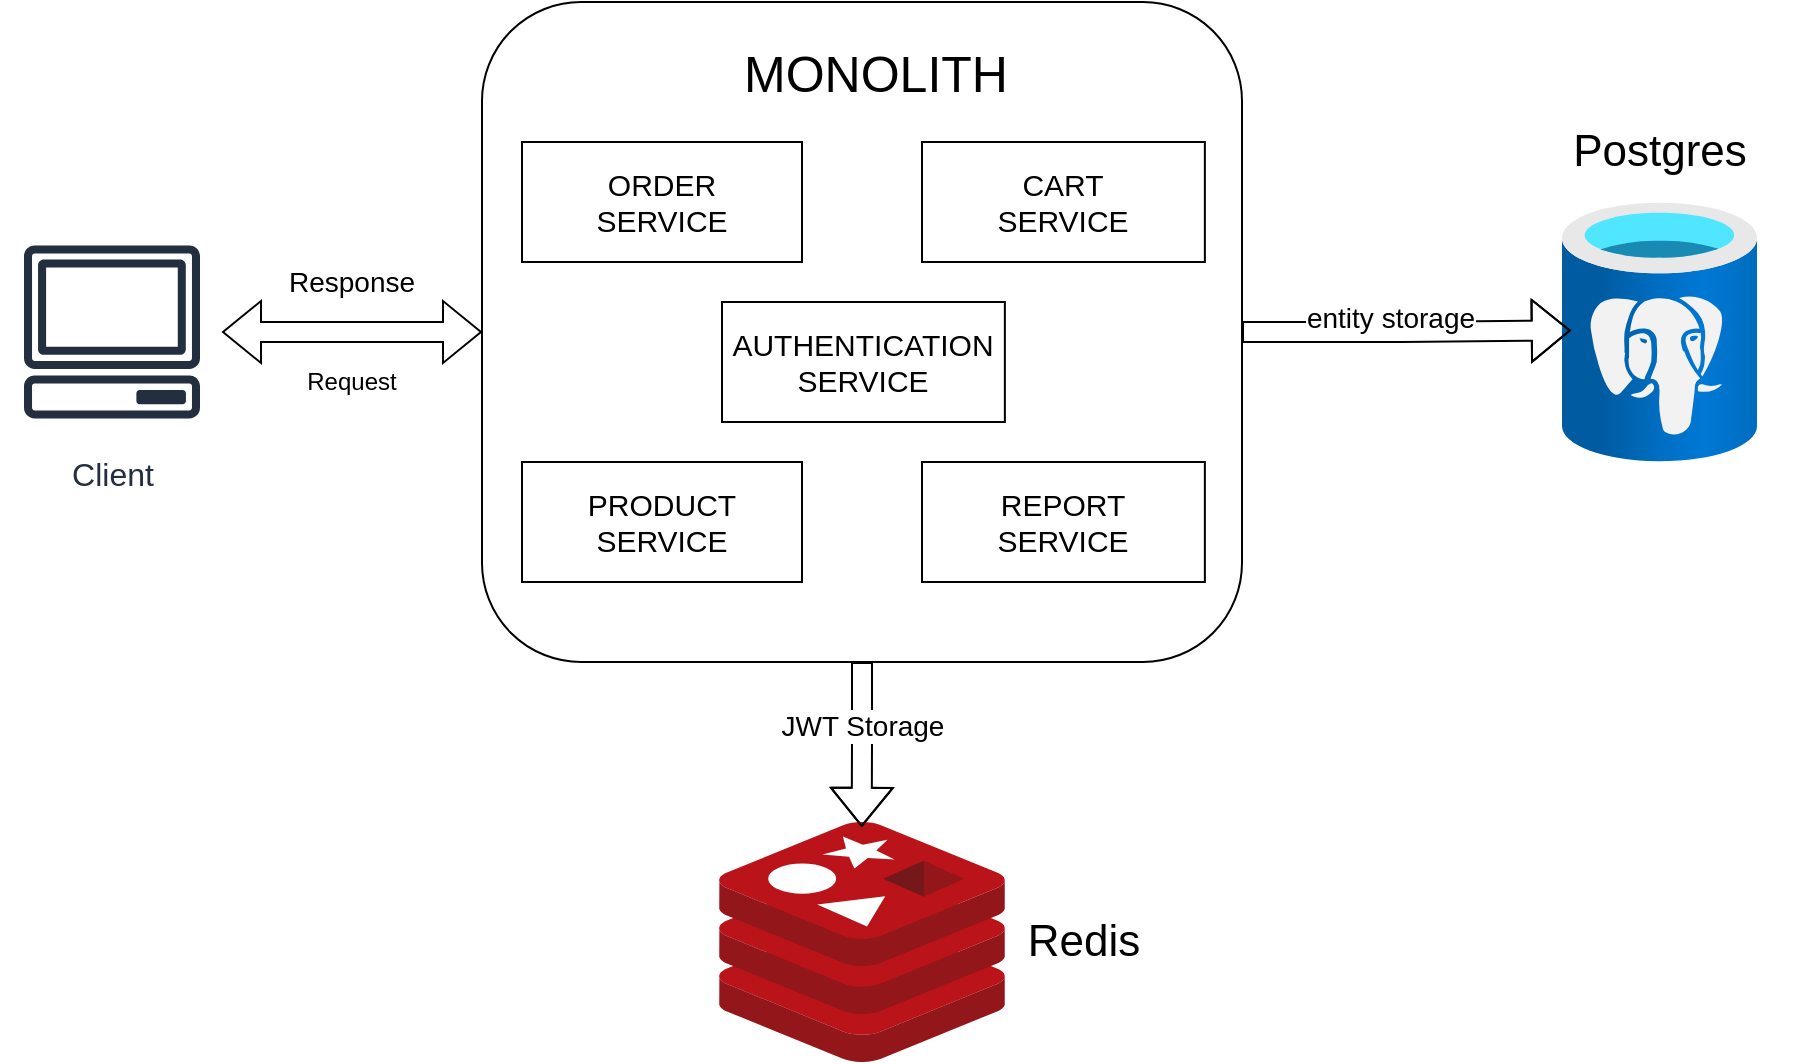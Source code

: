 <mxfile version="21.7.0" type="github">
  <diagram name="Страница — 1" id="XvLQQYulOv0tRLKGQwSg">
    <mxGraphModel dx="1193" dy="816" grid="1" gridSize="10" guides="1" tooltips="1" connect="1" arrows="1" fold="1" page="1" pageScale="1" pageWidth="827" pageHeight="1169" math="0" shadow="0">
      <root>
        <mxCell id="0" />
        <mxCell id="1" parent="0" />
        <mxCell id="X9K4FgSgg8DIqhke1Ise-1" value="&lt;font style=&quot;font-size: 22px;&quot;&gt;Redis&lt;/font&gt;" style="text;html=1;strokeColor=none;fillColor=none;align=center;verticalAlign=middle;whiteSpace=wrap;rounded=0;" vertex="1" parent="1">
          <mxGeometry x="601.43" y="575" width="80" height="30" as="geometry" />
        </mxCell>
        <mxCell id="X9K4FgSgg8DIqhke1Ise-2" value="" style="image;sketch=0;aspect=fixed;html=1;points=[];align=center;fontSize=12;image=img/lib/mscae/Cache_Redis_Product.svg;" vertex="1" parent="1">
          <mxGeometry x="458.57" y="530" width="142.86" height="120" as="geometry" />
        </mxCell>
        <mxCell id="X9K4FgSgg8DIqhke1Ise-3" value="" style="image;aspect=fixed;html=1;points=[];align=center;fontSize=12;image=img/lib/azure2/databases/Azure_Database_PostgreSQL_Server.svg;" vertex="1" parent="1">
          <mxGeometry x="880" y="220" width="97.5" height="130" as="geometry" />
        </mxCell>
        <mxCell id="X9K4FgSgg8DIqhke1Ise-4" value="&lt;font style=&quot;font-size: 22px;&quot;&gt;Postgres&lt;/font&gt;" style="text;html=1;strokeColor=none;fillColor=none;align=center;verticalAlign=middle;whiteSpace=wrap;rounded=0;" vertex="1" parent="1">
          <mxGeometry x="858.75" y="180" width="140" height="30" as="geometry" />
        </mxCell>
        <mxCell id="X9K4FgSgg8DIqhke1Ise-5" style="edgeStyle=orthogonalEdgeStyle;rounded=0;orthogonalLoop=1;jettySize=auto;html=1;entryX=0.045;entryY=0.494;entryDx=0;entryDy=0;entryPerimeter=0;shape=flexArrow;" edge="1" parent="1" source="X9K4FgSgg8DIqhke1Ise-10" target="X9K4FgSgg8DIqhke1Ise-3">
          <mxGeometry relative="1" as="geometry" />
        </mxCell>
        <mxCell id="X9K4FgSgg8DIqhke1Ise-6" value="Text" style="edgeLabel;html=1;align=center;verticalAlign=middle;resizable=0;points=[];" connectable="0" vertex="1" parent="X9K4FgSgg8DIqhke1Ise-5">
          <mxGeometry x="-0.133" y="7" relative="1" as="geometry">
            <mxPoint as="offset" />
          </mxGeometry>
        </mxCell>
        <mxCell id="X9K4FgSgg8DIqhke1Ise-7" value="&lt;font style=&quot;font-size: 14px;&quot;&gt;entity storage&lt;/font&gt;" style="edgeLabel;html=1;align=center;verticalAlign=middle;resizable=0;points=[];" connectable="0" vertex="1" parent="X9K4FgSgg8DIqhke1Ise-5">
          <mxGeometry x="-0.111" y="7" relative="1" as="geometry">
            <mxPoint as="offset" />
          </mxGeometry>
        </mxCell>
        <mxCell id="X9K4FgSgg8DIqhke1Ise-8" style="edgeStyle=orthogonalEdgeStyle;rounded=0;orthogonalLoop=1;jettySize=auto;html=1;entryX=0.499;entryY=0.02;entryDx=0;entryDy=0;entryPerimeter=0;shape=flexArrow;" edge="1" parent="1" source="X9K4FgSgg8DIqhke1Ise-10" target="X9K4FgSgg8DIqhke1Ise-2">
          <mxGeometry relative="1" as="geometry" />
        </mxCell>
        <mxCell id="X9K4FgSgg8DIqhke1Ise-9" value="&lt;font style=&quot;font-size: 14px;&quot;&gt;JWT Storage&lt;/font&gt;" style="edgeLabel;html=1;align=center;verticalAlign=middle;resizable=0;points=[];" connectable="0" vertex="1" parent="X9K4FgSgg8DIqhke1Ise-8">
          <mxGeometry x="-0.213" y="6" relative="1" as="geometry">
            <mxPoint x="-6" y="-1" as="offset" />
          </mxGeometry>
        </mxCell>
        <mxCell id="X9K4FgSgg8DIqhke1Ise-10" value="" style="rounded=1;whiteSpace=wrap;html=1;" vertex="1" parent="1">
          <mxGeometry x="340" y="120" width="380" height="330" as="geometry" />
        </mxCell>
        <mxCell id="X9K4FgSgg8DIqhke1Ise-11" value="&lt;font style=&quot;font-size: 25px;&quot;&gt;MONOLITH &lt;br&gt;&lt;/font&gt;" style="text;html=1;strokeColor=none;fillColor=none;align=center;verticalAlign=middle;whiteSpace=wrap;rounded=0;" vertex="1" parent="1">
          <mxGeometry x="464.28" y="140" width="145.72" height="30" as="geometry" />
        </mxCell>
        <mxCell id="X9K4FgSgg8DIqhke1Ise-12" value="&lt;font style=&quot;font-size: 15px;&quot;&gt;ORDER &lt;br&gt;SERVICE&lt;/font&gt;" style="rounded=0;whiteSpace=wrap;html=1;" vertex="1" parent="1">
          <mxGeometry x="360" y="190" width="140" height="60" as="geometry" />
        </mxCell>
        <mxCell id="X9K4FgSgg8DIqhke1Ise-14" value="&lt;font style=&quot;font-size: 15px;&quot;&gt;PRODUCT&lt;br&gt;SERVICE&lt;/font&gt;" style="rounded=0;whiteSpace=wrap;html=1;" vertex="1" parent="1">
          <mxGeometry x="360" y="350" width="140" height="60" as="geometry" />
        </mxCell>
        <mxCell id="X9K4FgSgg8DIqhke1Ise-15" value="&lt;font style=&quot;font-size: 15px;&quot;&gt;CART&lt;br&gt;SERVICE&lt;/font&gt;" style="rounded=0;whiteSpace=wrap;html=1;" vertex="1" parent="1">
          <mxGeometry x="560" y="190" width="141.43" height="60" as="geometry" />
        </mxCell>
        <mxCell id="X9K4FgSgg8DIqhke1Ise-16" value="&lt;font style=&quot;font-size: 15px;&quot;&gt;AUTHENTICATION&lt;br&gt;SERVICE&lt;/font&gt;" style="rounded=0;whiteSpace=wrap;html=1;" vertex="1" parent="1">
          <mxGeometry x="460" y="270" width="141.43" height="60" as="geometry" />
        </mxCell>
        <mxCell id="X9K4FgSgg8DIqhke1Ise-17" value="&lt;font style=&quot;font-size: 15px;&quot;&gt;REPORT&lt;br&gt;SERVICE&lt;/font&gt;" style="rounded=0;whiteSpace=wrap;html=1;" vertex="1" parent="1">
          <mxGeometry x="560" y="350" width="141.43" height="60" as="geometry" />
        </mxCell>
        <mxCell id="X9K4FgSgg8DIqhke1Ise-20" value="&lt;div&gt;&lt;font style=&quot;font-size: 16px;&quot;&gt;Client&lt;/font&gt;&lt;/div&gt;" style="sketch=0;outlineConnect=0;fontColor=#232F3E;gradientColor=none;strokeColor=#232F3E;fillColor=#ffffff;dashed=0;verticalLabelPosition=bottom;verticalAlign=top;align=center;html=1;fontSize=12;fontStyle=0;aspect=fixed;shape=mxgraph.aws4.resourceIcon;resIcon=mxgraph.aws4.client;" vertex="1" parent="1">
          <mxGeometry x="100" y="230" width="110" height="110" as="geometry" />
        </mxCell>
        <mxCell id="X9K4FgSgg8DIqhke1Ise-32" value="" style="shape=flexArrow;endArrow=classic;startArrow=classic;html=1;rounded=0;entryX=0;entryY=0.5;entryDx=0;entryDy=0;" edge="1" parent="1" source="X9K4FgSgg8DIqhke1Ise-20" target="X9K4FgSgg8DIqhke1Ise-10">
          <mxGeometry width="100" height="100" relative="1" as="geometry">
            <mxPoint x="210" y="330" as="sourcePoint" />
            <mxPoint x="310" y="230" as="targetPoint" />
          </mxGeometry>
        </mxCell>
        <mxCell id="X9K4FgSgg8DIqhke1Ise-33" value="&lt;font style=&quot;font-size: 14px;&quot;&gt;Response&lt;/font&gt;" style="text;html=1;strokeColor=none;fillColor=none;align=center;verticalAlign=middle;whiteSpace=wrap;rounded=0;" vertex="1" parent="1">
          <mxGeometry x="230" y="240" width="90" height="40" as="geometry" />
        </mxCell>
        <mxCell id="X9K4FgSgg8DIqhke1Ise-34" value="Request" style="text;html=1;strokeColor=none;fillColor=none;align=center;verticalAlign=middle;whiteSpace=wrap;rounded=0;" vertex="1" parent="1">
          <mxGeometry x="230" y="290" width="90" height="40" as="geometry" />
        </mxCell>
      </root>
    </mxGraphModel>
  </diagram>
</mxfile>
